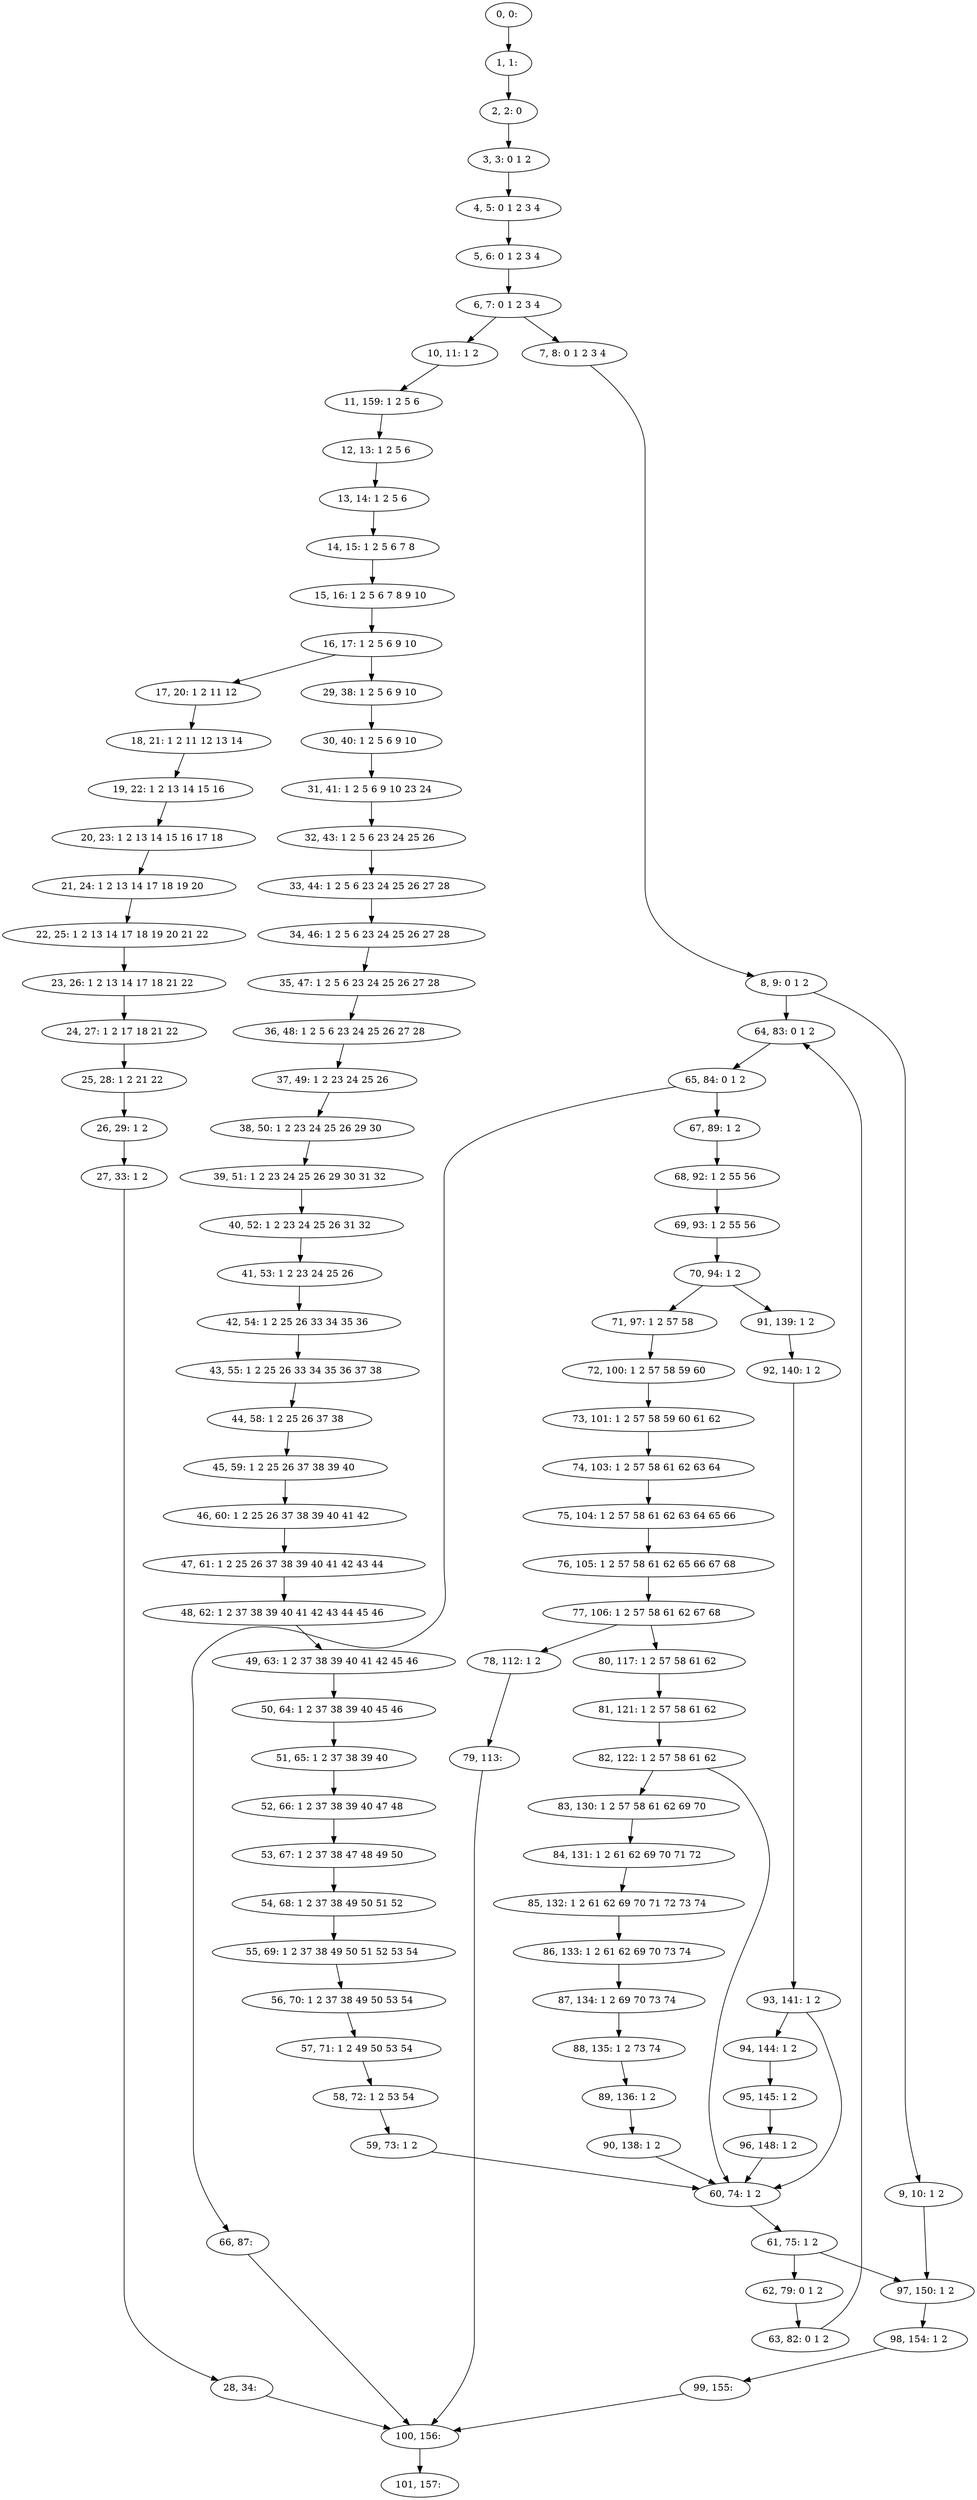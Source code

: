 digraph G {
0[label="0, 0: "];
1[label="1, 1: "];
2[label="2, 2: 0 "];
3[label="3, 3: 0 1 2 "];
4[label="4, 5: 0 1 2 3 4 "];
5[label="5, 6: 0 1 2 3 4 "];
6[label="6, 7: 0 1 2 3 4 "];
7[label="7, 8: 0 1 2 3 4 "];
8[label="8, 9: 0 1 2 "];
9[label="9, 10: 1 2 "];
10[label="10, 11: 1 2 "];
11[label="11, 159: 1 2 5 6 "];
12[label="12, 13: 1 2 5 6 "];
13[label="13, 14: 1 2 5 6 "];
14[label="14, 15: 1 2 5 6 7 8 "];
15[label="15, 16: 1 2 5 6 7 8 9 10 "];
16[label="16, 17: 1 2 5 6 9 10 "];
17[label="17, 20: 1 2 11 12 "];
18[label="18, 21: 1 2 11 12 13 14 "];
19[label="19, 22: 1 2 13 14 15 16 "];
20[label="20, 23: 1 2 13 14 15 16 17 18 "];
21[label="21, 24: 1 2 13 14 17 18 19 20 "];
22[label="22, 25: 1 2 13 14 17 18 19 20 21 22 "];
23[label="23, 26: 1 2 13 14 17 18 21 22 "];
24[label="24, 27: 1 2 17 18 21 22 "];
25[label="25, 28: 1 2 21 22 "];
26[label="26, 29: 1 2 "];
27[label="27, 33: 1 2 "];
28[label="28, 34: "];
29[label="29, 38: 1 2 5 6 9 10 "];
30[label="30, 40: 1 2 5 6 9 10 "];
31[label="31, 41: 1 2 5 6 9 10 23 24 "];
32[label="32, 43: 1 2 5 6 23 24 25 26 "];
33[label="33, 44: 1 2 5 6 23 24 25 26 27 28 "];
34[label="34, 46: 1 2 5 6 23 24 25 26 27 28 "];
35[label="35, 47: 1 2 5 6 23 24 25 26 27 28 "];
36[label="36, 48: 1 2 5 6 23 24 25 26 27 28 "];
37[label="37, 49: 1 2 23 24 25 26 "];
38[label="38, 50: 1 2 23 24 25 26 29 30 "];
39[label="39, 51: 1 2 23 24 25 26 29 30 31 32 "];
40[label="40, 52: 1 2 23 24 25 26 31 32 "];
41[label="41, 53: 1 2 23 24 25 26 "];
42[label="42, 54: 1 2 25 26 33 34 35 36 "];
43[label="43, 55: 1 2 25 26 33 34 35 36 37 38 "];
44[label="44, 58: 1 2 25 26 37 38 "];
45[label="45, 59: 1 2 25 26 37 38 39 40 "];
46[label="46, 60: 1 2 25 26 37 38 39 40 41 42 "];
47[label="47, 61: 1 2 25 26 37 38 39 40 41 42 43 44 "];
48[label="48, 62: 1 2 37 38 39 40 41 42 43 44 45 46 "];
49[label="49, 63: 1 2 37 38 39 40 41 42 45 46 "];
50[label="50, 64: 1 2 37 38 39 40 45 46 "];
51[label="51, 65: 1 2 37 38 39 40 "];
52[label="52, 66: 1 2 37 38 39 40 47 48 "];
53[label="53, 67: 1 2 37 38 47 48 49 50 "];
54[label="54, 68: 1 2 37 38 49 50 51 52 "];
55[label="55, 69: 1 2 37 38 49 50 51 52 53 54 "];
56[label="56, 70: 1 2 37 38 49 50 53 54 "];
57[label="57, 71: 1 2 49 50 53 54 "];
58[label="58, 72: 1 2 53 54 "];
59[label="59, 73: 1 2 "];
60[label="60, 74: 1 2 "];
61[label="61, 75: 1 2 "];
62[label="62, 79: 0 1 2 "];
63[label="63, 82: 0 1 2 "];
64[label="64, 83: 0 1 2 "];
65[label="65, 84: 0 1 2 "];
66[label="66, 87: "];
67[label="67, 89: 1 2 "];
68[label="68, 92: 1 2 55 56 "];
69[label="69, 93: 1 2 55 56 "];
70[label="70, 94: 1 2 "];
71[label="71, 97: 1 2 57 58 "];
72[label="72, 100: 1 2 57 58 59 60 "];
73[label="73, 101: 1 2 57 58 59 60 61 62 "];
74[label="74, 103: 1 2 57 58 61 62 63 64 "];
75[label="75, 104: 1 2 57 58 61 62 63 64 65 66 "];
76[label="76, 105: 1 2 57 58 61 62 65 66 67 68 "];
77[label="77, 106: 1 2 57 58 61 62 67 68 "];
78[label="78, 112: 1 2 "];
79[label="79, 113: "];
80[label="80, 117: 1 2 57 58 61 62 "];
81[label="81, 121: 1 2 57 58 61 62 "];
82[label="82, 122: 1 2 57 58 61 62 "];
83[label="83, 130: 1 2 57 58 61 62 69 70 "];
84[label="84, 131: 1 2 61 62 69 70 71 72 "];
85[label="85, 132: 1 2 61 62 69 70 71 72 73 74 "];
86[label="86, 133: 1 2 61 62 69 70 73 74 "];
87[label="87, 134: 1 2 69 70 73 74 "];
88[label="88, 135: 1 2 73 74 "];
89[label="89, 136: 1 2 "];
90[label="90, 138: 1 2 "];
91[label="91, 139: 1 2 "];
92[label="92, 140: 1 2 "];
93[label="93, 141: 1 2 "];
94[label="94, 144: 1 2 "];
95[label="95, 145: 1 2 "];
96[label="96, 148: 1 2 "];
97[label="97, 150: 1 2 "];
98[label="98, 154: 1 2 "];
99[label="99, 155: "];
100[label="100, 156: "];
101[label="101, 157: "];
0->1 ;
1->2 ;
2->3 ;
3->4 ;
4->5 ;
5->6 ;
6->7 ;
6->10 ;
7->8 ;
8->9 ;
8->64 ;
9->97 ;
10->11 ;
11->12 ;
12->13 ;
13->14 ;
14->15 ;
15->16 ;
16->17 ;
16->29 ;
17->18 ;
18->19 ;
19->20 ;
20->21 ;
21->22 ;
22->23 ;
23->24 ;
24->25 ;
25->26 ;
26->27 ;
27->28 ;
28->100 ;
29->30 ;
30->31 ;
31->32 ;
32->33 ;
33->34 ;
34->35 ;
35->36 ;
36->37 ;
37->38 ;
38->39 ;
39->40 ;
40->41 ;
41->42 ;
42->43 ;
43->44 ;
44->45 ;
45->46 ;
46->47 ;
47->48 ;
48->49 ;
49->50 ;
50->51 ;
51->52 ;
52->53 ;
53->54 ;
54->55 ;
55->56 ;
56->57 ;
57->58 ;
58->59 ;
59->60 ;
60->61 ;
61->62 ;
61->97 ;
62->63 ;
63->64 ;
64->65 ;
65->66 ;
65->67 ;
66->100 ;
67->68 ;
68->69 ;
69->70 ;
70->71 ;
70->91 ;
71->72 ;
72->73 ;
73->74 ;
74->75 ;
75->76 ;
76->77 ;
77->78 ;
77->80 ;
78->79 ;
79->100 ;
80->81 ;
81->82 ;
82->83 ;
82->60 ;
83->84 ;
84->85 ;
85->86 ;
86->87 ;
87->88 ;
88->89 ;
89->90 ;
90->60 ;
91->92 ;
92->93 ;
93->94 ;
93->60 ;
94->95 ;
95->96 ;
96->60 ;
97->98 ;
98->99 ;
99->100 ;
100->101 ;
}
